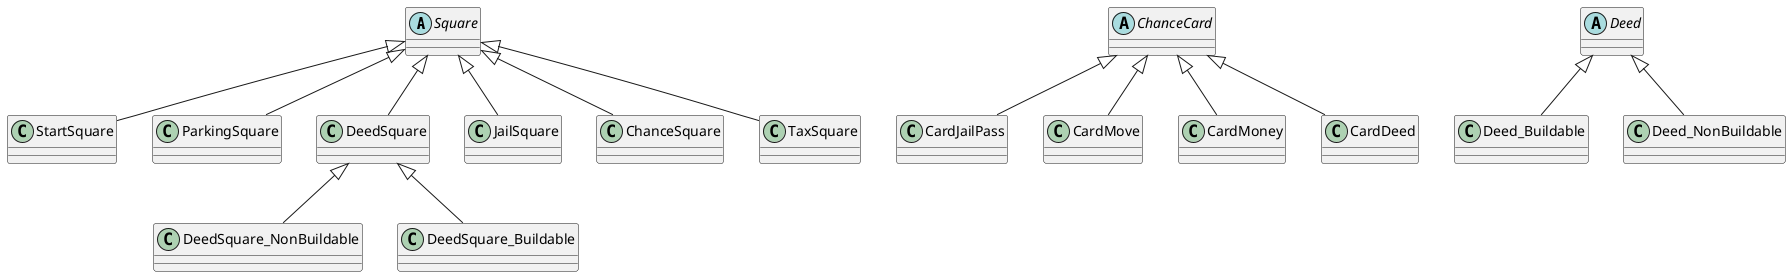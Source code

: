 @startuml
'https://plantuml.com/class-diagram

abstract class Square
class StartSquare
class ParkingSquare
class DeedSquare
class JailSquare
class ChanceSquare
class TaxSquare
class DeedSquare_NonBuildable
class DeedSquare_Buildable
class ChanceCard

abstract class ChanceCard
class CardJailPass
class CardMove
class CardMoney
class CardDeed


abstract class Deed

class Deed_Buildable
class Deed_NonBuildable

Square <|-- StartSquare
Square <|-- TaxSquare
Square <|-- JailSquare
Square <|-- DeedSquare
Square <|-- ParkingSquare
Square <|-- ChanceSquare

DeedSquare <|-- DeedSquare_Buildable
DeedSquare <|-- DeedSquare_NonBuildable

ChanceCard <|-- CardJailPass
ChanceCard <|-- CardDeed
ChanceCard <|-- CardMoney
ChanceCard <|-- CardMove

Deed <|-- Deed_Buildable
Deed <|-- Deed_NonBuildable
@enduml